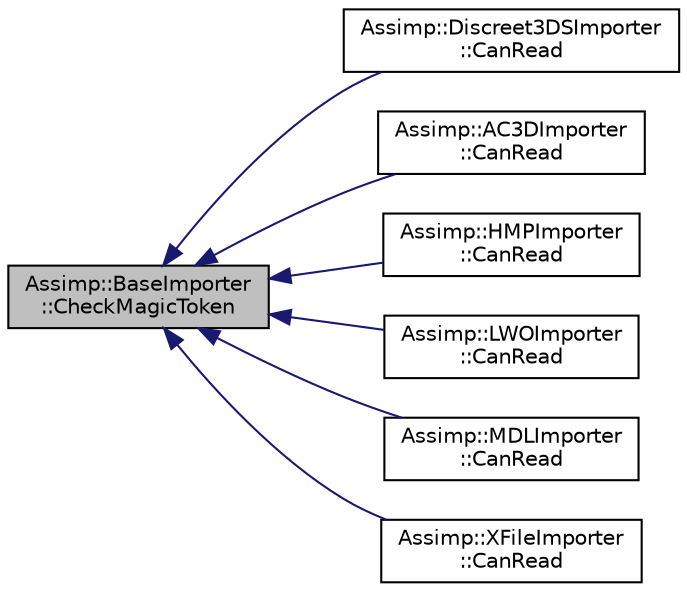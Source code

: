 digraph "Assimp::BaseImporter::CheckMagicToken"
{
  edge [fontname="Helvetica",fontsize="10",labelfontname="Helvetica",labelfontsize="10"];
  node [fontname="Helvetica",fontsize="10",shape=record];
  rankdir="LR";
  Node1 [label="Assimp::BaseImporter\l::CheckMagicToken",height=0.2,width=0.4,color="black", fillcolor="grey75", style="filled", fontcolor="black"];
  Node1 -> Node2 [dir="back",color="midnightblue",fontsize="10",style="solid"];
  Node2 [label="Assimp::Discreet3DSImporter\l::CanRead",height=0.2,width=0.4,color="black", fillcolor="white", style="filled",URL="$class_assimp_1_1_discreet3_d_s_importer.html#a84b8203d949c065c380da1cf2139b838"];
  Node1 -> Node3 [dir="back",color="midnightblue",fontsize="10",style="solid"];
  Node3 [label="Assimp::AC3DImporter\l::CanRead",height=0.2,width=0.4,color="black", fillcolor="white", style="filled",URL="$class_assimp_1_1_a_c3_d_importer.html#aefb82b11143ea7809b26253cdb84f8be"];
  Node1 -> Node4 [dir="back",color="midnightblue",fontsize="10",style="solid"];
  Node4 [label="Assimp::HMPImporter\l::CanRead",height=0.2,width=0.4,color="black", fillcolor="white", style="filled",URL="$class_assimp_1_1_h_m_p_importer.html#a075e2f0b6747922b72ac2b5b19b291ce"];
  Node1 -> Node5 [dir="back",color="midnightblue",fontsize="10",style="solid"];
  Node5 [label="Assimp::LWOImporter\l::CanRead",height=0.2,width=0.4,color="black", fillcolor="white", style="filled",URL="$class_assimp_1_1_l_w_o_importer.html#a829d052a82d28257f6ab1f2f8b3f8e93"];
  Node1 -> Node6 [dir="back",color="midnightblue",fontsize="10",style="solid"];
  Node6 [label="Assimp::MDLImporter\l::CanRead",height=0.2,width=0.4,color="black", fillcolor="white", style="filled",URL="$class_assimp_1_1_m_d_l_importer.html#a0d0c164cc792374e7dd888fa3b4ee96d"];
  Node1 -> Node7 [dir="back",color="midnightblue",fontsize="10",style="solid"];
  Node7 [label="Assimp::XFileImporter\l::CanRead",height=0.2,width=0.4,color="black", fillcolor="white", style="filled",URL="$class_assimp_1_1_x_file_importer.html#a37ebcae63c19eed43727aef6c50776c2"];
}
